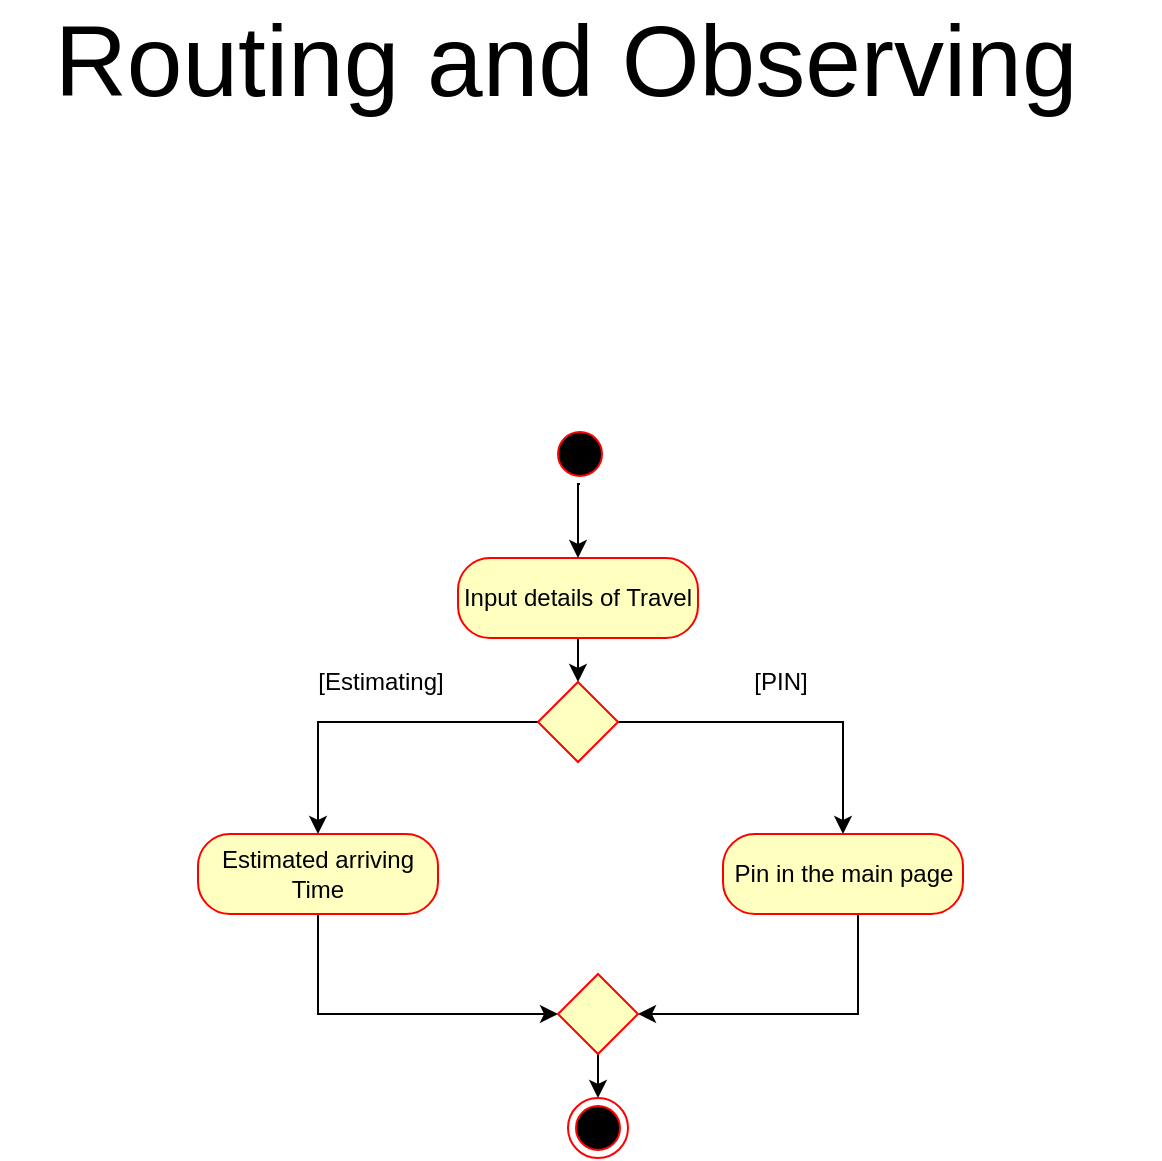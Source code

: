 <mxfile version="10.6.0" type="github"><diagram id="VY8Jy91O7XTdwGQgjgCd" name="Page-1"><mxGraphModel dx="530" dy="685" grid="1" gridSize="10" guides="1" tooltips="1" connect="1" arrows="1" fold="1" page="1" pageScale="1" pageWidth="291" pageHeight="413" math="0" shadow="0"><root><mxCell id="0"/><mxCell id="1" parent="0"/><mxCell id="eGhjWnVum71nbpg6xejx-44" style="edgeStyle=orthogonalEdgeStyle;rounded=0;orthogonalLoop=1;jettySize=auto;html=1;exitX=0.5;exitY=1;exitDx=0;exitDy=0;entryX=0.5;entryY=0;entryDx=0;entryDy=0;" parent="1" source="eGhjWnVum71nbpg6xejx-11" target="eGhjWnVum71nbpg6xejx-18" edge="1"><mxGeometry relative="1" as="geometry"/></mxCell><mxCell id="eGhjWnVum71nbpg6xejx-11" value="Input details of Travel" style="rounded=1;whiteSpace=wrap;html=1;arcSize=40;fontColor=#000000;fillColor=#ffffc0;strokeColor=#ff0000;" parent="1" vertex="1"><mxGeometry x="539" y="357" width="120" height="40" as="geometry"/></mxCell><mxCell id="eGhjWnVum71nbpg6xejx-42" style="edgeStyle=orthogonalEdgeStyle;rounded=0;orthogonalLoop=1;jettySize=auto;html=1;exitX=0;exitY=0.5;exitDx=0;exitDy=0;entryX=0.5;entryY=0;entryDx=0;entryDy=0;" parent="1" source="eGhjWnVum71nbpg6xejx-18" target="eGhjWnVum71nbpg6xejx-20" edge="1"><mxGeometry relative="1" as="geometry"/></mxCell><mxCell id="eGhjWnVum71nbpg6xejx-47" value="[Estimating]" style="text;html=1;resizable=0;points=[];align=center;verticalAlign=middle;labelBackgroundColor=#ffffff;" parent="eGhjWnVum71nbpg6xejx-42" vertex="1" connectable="0"><mxGeometry x="-0.008" relative="1" as="geometry"><mxPoint x="3" y="-20" as="offset"/></mxGeometry></mxCell><mxCell id="eGhjWnVum71nbpg6xejx-43" style="edgeStyle=orthogonalEdgeStyle;rounded=0;orthogonalLoop=1;jettySize=auto;html=1;exitX=1;exitY=0.5;exitDx=0;exitDy=0;entryX=0.5;entryY=0;entryDx=0;entryDy=0;" parent="1" source="eGhjWnVum71nbpg6xejx-18" target="eGhjWnVum71nbpg6xejx-24" edge="1"><mxGeometry relative="1" as="geometry"/></mxCell><mxCell id="eGhjWnVum71nbpg6xejx-46" value="[PIN]" style="text;html=1;resizable=0;points=[];align=center;verticalAlign=middle;labelBackgroundColor=#ffffff;" parent="eGhjWnVum71nbpg6xejx-43" vertex="1" connectable="0"><mxGeometry x="-0.081" y="-2" relative="1" as="geometry"><mxPoint x="3" y="-22" as="offset"/></mxGeometry></mxCell><mxCell id="eGhjWnVum71nbpg6xejx-18" value="" style="shape=rhombus;html=1;verticalLabelPosition=top;verticalAlignment=bottom;fillColor=#FFFFC0;strokeColor=#FF0000;" parent="1" vertex="1"><mxGeometry x="579" y="419" width="40" height="40" as="geometry"/></mxCell><mxCell id="eGhjWnVum71nbpg6xejx-19" style="edgeStyle=orthogonalEdgeStyle;rounded=0;orthogonalLoop=1;jettySize=auto;html=1;entryX=0;entryY=0.5;entryDx=0;entryDy=0;" parent="1" source="eGhjWnVum71nbpg6xejx-20" target="eGhjWnVum71nbpg6xejx-26" edge="1"><mxGeometry relative="1" as="geometry"><Array as="points"><mxPoint x="469" y="585"/></Array></mxGeometry></mxCell><mxCell id="eGhjWnVum71nbpg6xejx-20" value="&lt;span&gt;Estimated arriving Time&lt;/span&gt;" style="rounded=1;whiteSpace=wrap;html=1;arcSize=40;fontColor=#000000;fillColor=#ffffc0;strokeColor=#ff0000;" parent="1" vertex="1"><mxGeometry x="409" y="495" width="120" height="40" as="geometry"/></mxCell><mxCell id="eGhjWnVum71nbpg6xejx-23" style="edgeStyle=orthogonalEdgeStyle;rounded=0;orthogonalLoop=1;jettySize=auto;html=1;entryX=1;entryY=0.5;entryDx=0;entryDy=0;" parent="1" source="eGhjWnVum71nbpg6xejx-24" target="eGhjWnVum71nbpg6xejx-26" edge="1"><mxGeometry relative="1" as="geometry"><Array as="points"><mxPoint x="739" y="505"/></Array></mxGeometry></mxCell><mxCell id="eGhjWnVum71nbpg6xejx-24" value="Pin in the main page" style="rounded=1;whiteSpace=wrap;html=1;arcSize=40;fontColor=#000000;fillColor=#ffffc0;strokeColor=#ff0000;" parent="1" vertex="1"><mxGeometry x="671.5" y="495" width="120" height="40" as="geometry"/></mxCell><mxCell id="eGhjWnVum71nbpg6xejx-45" style="edgeStyle=orthogonalEdgeStyle;rounded=0;orthogonalLoop=1;jettySize=auto;html=1;exitX=0.5;exitY=1;exitDx=0;exitDy=0;entryX=0.5;entryY=0;entryDx=0;entryDy=0;" parent="1" source="eGhjWnVum71nbpg6xejx-26" target="eGhjWnVum71nbpg6xejx-31" edge="1"><mxGeometry relative="1" as="geometry"/></mxCell><mxCell id="eGhjWnVum71nbpg6xejx-26" value="" style="shape=rhombus;html=1;verticalLabelPosition=top;verticalAlignment=bottom;fillColor=#FFFFC0;strokeColor=#FF0000;" parent="1" vertex="1"><mxGeometry x="589" y="565" width="40" height="40" as="geometry"/></mxCell><mxCell id="ECrxsauyJdJc0y1tfO1Q-1" style="edgeStyle=orthogonalEdgeStyle;rounded=0;orthogonalLoop=1;jettySize=auto;html=1;exitX=0.5;exitY=1;exitDx=0;exitDy=0;entryX=0.5;entryY=0;entryDx=0;entryDy=0;" edge="1" parent="1" source="eGhjWnVum71nbpg6xejx-30" target="eGhjWnVum71nbpg6xejx-11"><mxGeometry relative="1" as="geometry"/></mxCell><mxCell id="eGhjWnVum71nbpg6xejx-30" value="" style="ellipse;html=1;shape=startState;fillColor=#000000;strokeColor=#ff0000;labelBackgroundColor=none;" parent="1" vertex="1"><mxGeometry x="585" y="290" width="30" height="30" as="geometry"/></mxCell><mxCell id="eGhjWnVum71nbpg6xejx-31" value="" style="ellipse;html=1;shape=endState;fillColor=#000000;strokeColor=#ff0000;" parent="1" vertex="1"><mxGeometry x="594" y="627" width="30" height="30" as="geometry"/></mxCell><mxCell id="eGhjWnVum71nbpg6xejx-40" value="&lt;font style=&quot;font-size: 50px&quot;&gt;Routing and Observing&amp;nbsp;&lt;/font&gt;" style="text;html=1;strokeColor=none;fillColor=none;align=center;verticalAlign=middle;whiteSpace=wrap;rounded=0;" parent="1" vertex="1"><mxGeometry x="310" y="98" width="580" height="20" as="geometry"/></mxCell></root></mxGraphModel></diagram></mxfile>